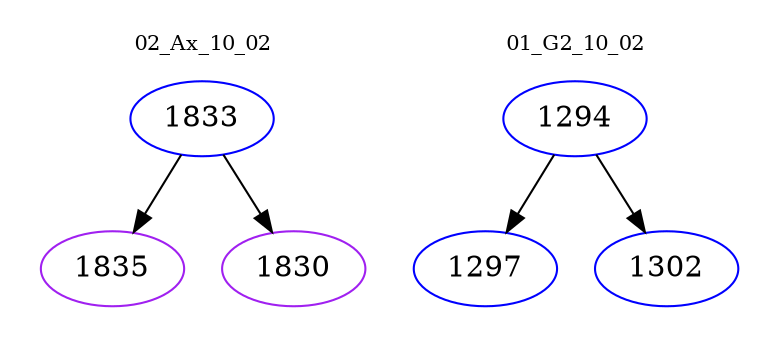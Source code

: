 digraph{
subgraph cluster_0 {
color = white
label = "02_Ax_10_02";
fontsize=10;
T0_1833 [label="1833", color="blue"]
T0_1833 -> T0_1835 [color="black"]
T0_1835 [label="1835", color="purple"]
T0_1833 -> T0_1830 [color="black"]
T0_1830 [label="1830", color="purple"]
}
subgraph cluster_1 {
color = white
label = "01_G2_10_02";
fontsize=10;
T1_1294 [label="1294", color="blue"]
T1_1294 -> T1_1297 [color="black"]
T1_1297 [label="1297", color="blue"]
T1_1294 -> T1_1302 [color="black"]
T1_1302 [label="1302", color="blue"]
}
}
